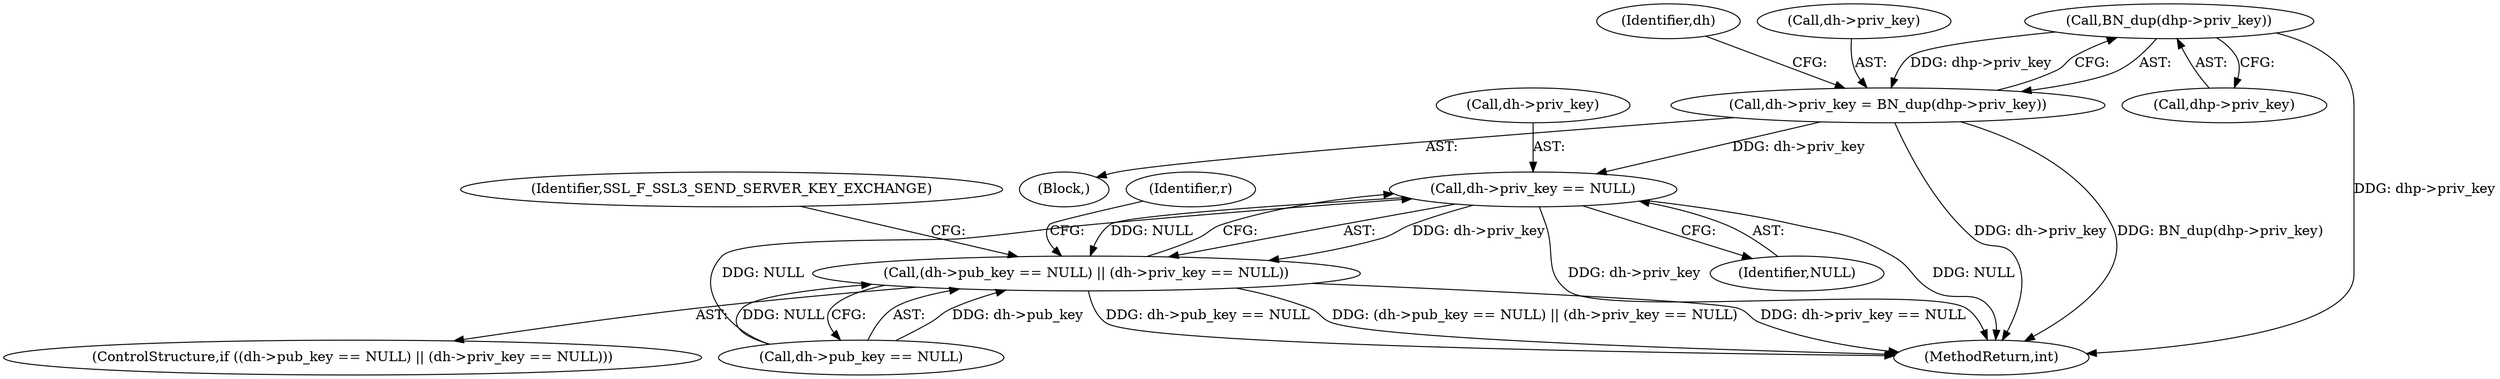 digraph "0_openssl_c5b831f21d0d29d1e517d139d9d101763f60c9a2_1@pointer" {
"1000428" [label="(Call,BN_dup(dhp->priv_key))"];
"1000424" [label="(Call,dh->priv_key = BN_dup(dhp->priv_key))"];
"1000439" [label="(Call,dh->priv_key == NULL)"];
"1000433" [label="(Call,(dh->pub_key == NULL) || (dh->priv_key == NULL))"];
"1000439" [label="(Call,dh->priv_key == NULL)"];
"1000436" [label="(Identifier,dh)"];
"1000434" [label="(Call,dh->pub_key == NULL)"];
"1000440" [label="(Call,dh->priv_key)"];
"1000443" [label="(Identifier,NULL)"];
"1000433" [label="(Call,(dh->pub_key == NULL) || (dh->priv_key == NULL))"];
"1000415" [label="(Block,)"];
"1000429" [label="(Call,dhp->priv_key)"];
"1000432" [label="(ControlStructure,if ((dh->pub_key == NULL) || (dh->priv_key == NULL)))"];
"1000470" [label="(MethodReturn,int)"];
"1000446" [label="(Identifier,SSL_F_SSL3_SEND_SERVER_KEY_EXCHANGE)"];
"1000451" [label="(Identifier,r)"];
"1000428" [label="(Call,BN_dup(dhp->priv_key))"];
"1000424" [label="(Call,dh->priv_key = BN_dup(dhp->priv_key))"];
"1000425" [label="(Call,dh->priv_key)"];
"1000428" -> "1000424"  [label="AST: "];
"1000428" -> "1000429"  [label="CFG: "];
"1000429" -> "1000428"  [label="AST: "];
"1000424" -> "1000428"  [label="CFG: "];
"1000428" -> "1000470"  [label="DDG: dhp->priv_key"];
"1000428" -> "1000424"  [label="DDG: dhp->priv_key"];
"1000424" -> "1000415"  [label="AST: "];
"1000425" -> "1000424"  [label="AST: "];
"1000436" -> "1000424"  [label="CFG: "];
"1000424" -> "1000470"  [label="DDG: BN_dup(dhp->priv_key)"];
"1000424" -> "1000470"  [label="DDG: dh->priv_key"];
"1000424" -> "1000439"  [label="DDG: dh->priv_key"];
"1000439" -> "1000433"  [label="AST: "];
"1000439" -> "1000443"  [label="CFG: "];
"1000440" -> "1000439"  [label="AST: "];
"1000443" -> "1000439"  [label="AST: "];
"1000433" -> "1000439"  [label="CFG: "];
"1000439" -> "1000470"  [label="DDG: NULL"];
"1000439" -> "1000470"  [label="DDG: dh->priv_key"];
"1000439" -> "1000433"  [label="DDG: dh->priv_key"];
"1000439" -> "1000433"  [label="DDG: NULL"];
"1000434" -> "1000439"  [label="DDG: NULL"];
"1000433" -> "1000432"  [label="AST: "];
"1000433" -> "1000434"  [label="CFG: "];
"1000434" -> "1000433"  [label="AST: "];
"1000446" -> "1000433"  [label="CFG: "];
"1000451" -> "1000433"  [label="CFG: "];
"1000433" -> "1000470"  [label="DDG: dh->pub_key == NULL"];
"1000433" -> "1000470"  [label="DDG: (dh->pub_key == NULL) || (dh->priv_key == NULL)"];
"1000433" -> "1000470"  [label="DDG: dh->priv_key == NULL"];
"1000434" -> "1000433"  [label="DDG: dh->pub_key"];
"1000434" -> "1000433"  [label="DDG: NULL"];
}
